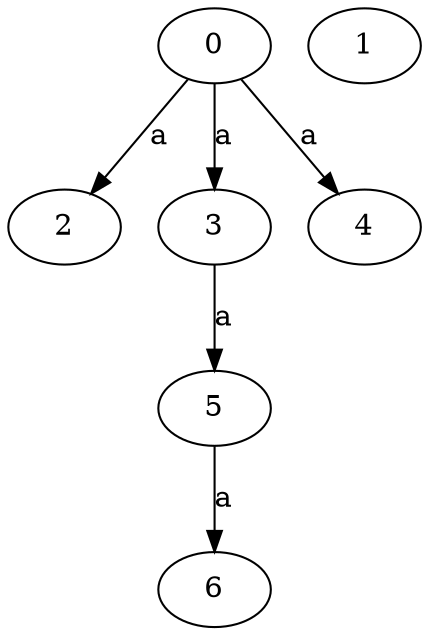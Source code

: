 strict digraph  {
2;
0;
3;
1;
4;
5;
6;
0 -> 2  [label=a];
0 -> 3  [label=a];
0 -> 4  [label=a];
3 -> 5  [label=a];
5 -> 6  [label=a];
}

